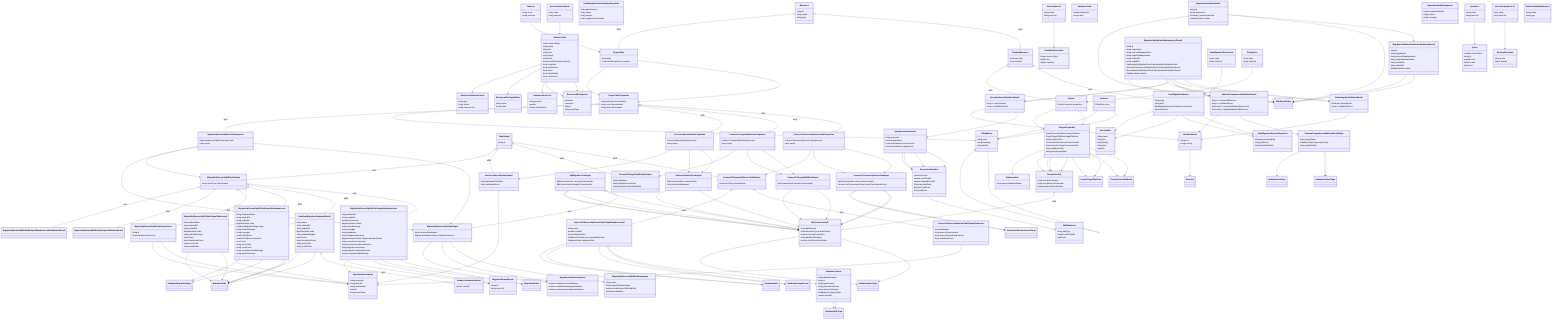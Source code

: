 classDiagram
Resource <|-- TrackedResource : allOf
ConnectionInfo <|-- SqlConnectionInfo : allOf
TrackedResource <|-- DataMigrationService : allOf
Resource <|-- ProjectTask : allOf
ProjectTaskProperties <|-- ConnectToSourceSqlServerTaskProperties : allOf
TaskOutput <|-- ConnectToSourceSqlServerTaskOutput : allOf
ConnectToSourceSqlServerTaskOutput <|-- ConnectToSourceSqlServerTaskOutputTaskLevel : allOf
ConnectToSourceSqlServerTaskOutput <|-- ConnectToSourceSqlServerTaskOutputDatabaseLevel : allOf
ProjectTaskProperties <|-- ConnectToTargetSqlDbTaskProperties : allOf
TaskOutput <|-- ConnectToTargetSqlDbTaskOutput : allOf
ProjectTaskProperties <|-- GetUserTablesSqlTaskProperties : allOf
TaskOutput <|-- GetUserTablesSqlTaskOutput : allOf
ProjectTaskProperties <|-- MigrateSqlServerSqlDbTaskProperties : allOf
SqlMigrationTaskInput <|-- MigrateSqlServerSqlDbTaskInput : allOf
TaskOutput <|-- MigrateSqlServerSqlDbTaskOutput : allOf
MigrateSqlServerSqlDbTaskOutput <|-- MigrateSqlServerSqlDbTaskOutputMigrationLevel : allOf
DataItemMigrationSummaryResult <|-- DatabaseSummaryResult : allOf
MigrateSqlServerSqlDbTaskOutput <|-- MigrateSqlServerSqlDbTaskOutputDatabaseLevel : allOf
MigrateSqlServerSqlDbTaskOutput <|-- MigrateSqlServerSqlDbTaskOutputTableLevel : allOf
MigrateSqlServerSqlDbTaskOutput <|-- MigrateSqlServerSqlDbTaskOutputError : allOf
MigrateSqlServerSqlDbTaskOutput <|-- MigrateSqlServerSqlDbTaskOutputValidationResult : allOf
MigrateSqlServerSqlDbTaskOutput <|-- MigrateSqlServerSqlDbTaskOutputDatabaseLevelValidationResult : allOf
TrackedResource <|-- Project : allOf
ResourceSkusResult --> ResourceSku
ResourceSkusResult : Array<ResourceSku> value
ResourceSkusResult : string nextLink
ResourceSku : string resourceType
ResourceSku : string name
ResourceSku : string tier
ResourceSku : string size
ResourceSku : string family
ResourceSku : string kind
ResourceSku --> ResourceSkuCapacity
ResourceSku --> ResourceSkuCapacity
ResourceSku : ResourceSkuCapacity capacity
ResourceSku : Array<string> locations
ResourceSku : Array<string> apiVersions
ResourceSku --> ResourceSkuCosts
ResourceSku : Array<ResourceSkuCosts> costs
ResourceSku --> ResourceSkuCapabilities
ResourceSku : Array<ResourceSkuCapabilities> capabilities
ResourceSku --> ResourceSkuRestrictions
ResourceSku : Array<ResourceSkuRestrictions> restrictions
ResourceSkuCapacity :  minimum
ResourceSkuCapacity :  maximum
ResourceSkuCapacity :  default
ResourceSkuCapacity : string scaleType
ResourceSkuCosts : string meterID
ResourceSkuCosts :  quantity
ResourceSkuCosts : string extendedUnit
ResourceSkuCapabilities : string name
ResourceSkuCapabilities : string value
ResourceSkuRestrictions : string type
ResourceSkuRestrictions : Array<string> values
ResourceSkuRestrictions : string reasonCode
ApiError --> ODataError
ApiError --> ODataError
ApiError : ODataError error
ODataError : string code
ODataError : string message
ODataError --> ODataError
ODataError : Array<ODataError> details
TrackedResource : Dictionary<string> tags
TrackedResource : string location
Resource : string id
Resource : string name
Resource : string type
SqlConnectionInfo : string dataSource
SqlConnectionInfo --> AuthenticationType
SqlConnectionInfo --> AuthenticationType
SqlConnectionInfo : AuthenticationType authentication
SqlConnectionInfo : boolean encryptConnection
SqlConnectionInfo : string additionalSettings
SqlConnectionInfo : boolean trustServerCertificate
ConnectionInfo : string type discriminator
ConnectionInfo : string userName discriminator
ConnectionInfo : string password discriminator
DataMigrationService : string etag
DataMigrationService : string kind
DataMigrationService --> DataMigrationServiceProperties
DataMigrationService --> DataMigrationServiceProperties
DataMigrationService : DataMigrationServiceProperties properties
DataMigrationService --> ServiceSku
DataMigrationService --> ServiceSku
DataMigrationService : ServiceSku sku
DataMigrationServiceProperties : string provisioningState
DataMigrationServiceProperties : string publicKey
DataMigrationServiceProperties : string virtualSubnetId
ServiceSku : string name
ServiceSku : string tier
ServiceSku : string family
ServiceSku : string size
ServiceSku :  capacity
DataMigrationServiceStatusResponse : string agentVersion
DataMigrationServiceStatusResponse : string status
DataMigrationServiceStatusResponse : string vmSize
DataMigrationServiceStatusResponse : Array<string> supportedTaskTypes
ServiceSkuList --> AvailableServiceSku
ServiceSkuList : Array<AvailableServiceSku> value
ServiceSkuList : string nextLink
AvailableServiceSku : string resourceType
AvailableServiceSku : Object sku
AvailableServiceSku : Object capacity
TaskList --> ProjectTask
TaskList : Array<ProjectTask> value
TaskList : string nextLink
ProjectTask : string etag
ProjectTask --> ProjectTaskProperties
ProjectTask --> ProjectTaskProperties
ProjectTask : ProjectTaskProperties properties
ProjectTaskProperties : string taskType discriminator
ProjectTaskProperties --> ODataError
ProjectTaskProperties : Array<ODataError> errors discriminator
ProjectTaskProperties : string state discriminator
ConnectToSourceSqlServerTaskProperties --> ConnectToSourceSqlServerTaskInput
ConnectToSourceSqlServerTaskProperties --> ConnectToSourceSqlServerTaskInput
ConnectToSourceSqlServerTaskProperties : ConnectToSourceSqlServerTaskInput input
ConnectToSourceSqlServerTaskProperties --> ConnectToSourceSqlServerTaskOutput
ConnectToSourceSqlServerTaskProperties : Array<ConnectToSourceSqlServerTaskOutput> output
ConnectToSourceSqlServerTaskInput --> SqlConnectionInfo
ConnectToSourceSqlServerTaskInput --> SqlConnectionInfo
ConnectToSourceSqlServerTaskInput : SqlConnectionInfo sourceConnectionInfo
ConnectToSourceSqlServerTaskInput --> ServerLevelPermissionsGroup
ConnectToSourceSqlServerTaskInput --> ServerLevelPermissionsGroup
ConnectToSourceSqlServerTaskInput : ServerLevelPermissionsGroup checkPermissionsGroup
ConnectToSourceSqlServerTaskOutput : string resultType discriminator
TaskOutput : string id
ConnectToSourceSqlServerTaskOutputTaskLevel : string databases
ConnectToSourceSqlServerTaskOutputTaskLevel : string sourceServerVersion
ConnectToSourceSqlServerTaskOutputTaskLevel : string sourceServerBrandVersion
ConnectToSourceSqlServerTaskOutputTaskLevel --> ReportableException
ConnectToSourceSqlServerTaskOutputTaskLevel : Array<ReportableException> validationErrors
ReportableException : string message
ReportableException : string filePath
ReportableException : string lineNumber
ReportableException :  hResult
ReportableException : string stackTrace
ConnectToSourceSqlServerTaskOutputDatabaseLevel : string name
ConnectToSourceSqlServerTaskOutputDatabaseLevel : number sizeMB
ConnectToSourceSqlServerTaskOutputDatabaseLevel --> DatabaseFileInfo
ConnectToSourceSqlServerTaskOutputDatabaseLevel : Array<DatabaseFileInfo> databaseFiles
ConnectToSourceSqlServerTaskOutputDatabaseLevel --> DatabaseCompatLevel
ConnectToSourceSqlServerTaskOutputDatabaseLevel --> DatabaseCompatLevel
ConnectToSourceSqlServerTaskOutputDatabaseLevel : DatabaseCompatLevel compatibilityLevel
ConnectToSourceSqlServerTaskOutputDatabaseLevel --> DatabaseState
ConnectToSourceSqlServerTaskOutputDatabaseLevel --> DatabaseState
ConnectToSourceSqlServerTaskOutputDatabaseLevel : DatabaseState databaseState
DatabaseFileInfo : string databaseName
DatabaseFileInfo : string id
DatabaseFileInfo : string logicalName
DatabaseFileInfo : string physicalFullName
DatabaseFileInfo : string restoreFullName
DatabaseFileInfo --> DatabaseFileType
DatabaseFileInfo --> DatabaseFileType
DatabaseFileInfo : DatabaseFileType fileType
DatabaseFileInfo : number sizeMB
ConnectToTargetSqlDbTaskProperties --> ConnectToTargetSqlDbTaskInput
ConnectToTargetSqlDbTaskProperties --> ConnectToTargetSqlDbTaskInput
ConnectToTargetSqlDbTaskProperties : ConnectToTargetSqlDbTaskInput input
ConnectToTargetSqlDbTaskProperties --> ConnectToTargetSqlDbTaskOutput
ConnectToTargetSqlDbTaskProperties : Array<ConnectToTargetSqlDbTaskOutput> output
ConnectToTargetSqlDbTaskInput --> SqlConnectionInfo
ConnectToTargetSqlDbTaskInput --> SqlConnectionInfo
ConnectToTargetSqlDbTaskInput : SqlConnectionInfo targetConnectionInfo
ConnectToTargetSqlDbTaskOutput : string databases
ConnectToTargetSqlDbTaskOutput : string targetServerVersion
ConnectToTargetSqlDbTaskOutput : string targetServerBrandVersion
GetUserTablesSqlTaskProperties --> GetUserTablesSqlTaskInput
GetUserTablesSqlTaskProperties --> GetUserTablesSqlTaskInput
GetUserTablesSqlTaskProperties : GetUserTablesSqlTaskInput input
GetUserTablesSqlTaskProperties --> GetUserTablesSqlTaskOutput
GetUserTablesSqlTaskProperties : Array<GetUserTablesSqlTaskOutput> output
GetUserTablesSqlTaskInput --> SqlConnectionInfo
GetUserTablesSqlTaskInput --> SqlConnectionInfo
GetUserTablesSqlTaskInput : SqlConnectionInfo connectionInfo
GetUserTablesSqlTaskInput : Array<string> selectedDatabases
GetUserTablesSqlTaskOutput : string databasesToTables
GetUserTablesSqlTaskOutput --> ReportableException
GetUserTablesSqlTaskOutput : Array<ReportableException> validationErrors
DatabaseTable : boolean hasRows
DatabaseTable : string name
MigrateSqlServerSqlDbTaskProperties --> MigrateSqlServerSqlDbTaskInput
MigrateSqlServerSqlDbTaskProperties --> MigrateSqlServerSqlDbTaskInput
MigrateSqlServerSqlDbTaskProperties : MigrateSqlServerSqlDbTaskInput input
MigrateSqlServerSqlDbTaskProperties --> MigrateSqlServerSqlDbTaskOutput
MigrateSqlServerSqlDbTaskProperties : Array<MigrateSqlServerSqlDbTaskOutput> output
MigrateSqlServerSqlDbTaskInput --> MigrateSqlServerSqlDbDatabaseInput
MigrateSqlServerSqlDbTaskInput : Array<MigrateSqlServerSqlDbDatabaseInput> selectedDatabases
MigrateSqlServerSqlDbTaskInput --> MigrationValidationOptions
MigrateSqlServerSqlDbTaskInput --> MigrationValidationOptions
MigrateSqlServerSqlDbTaskInput : MigrationValidationOptions validationOptions
MigrateSqlServerSqlDbDatabaseInput : string name
MigrateSqlServerSqlDbDatabaseInput : string targetDatabaseName
MigrateSqlServerSqlDbDatabaseInput : boolean makeSourceDbReadOnly
MigrateSqlServerSqlDbDatabaseInput : Dictionary<string> tableMap
MigrateSqlServerSqlDbTaskOutput : string resultType discriminator
MigrateSqlServerSqlDbTaskOutputMigrationLevel : string startedOn
MigrateSqlServerSqlDbTaskOutputMigrationLevel : string endedOn
MigrateSqlServerSqlDbTaskOutputMigrationLevel :  durationInSeconds
MigrateSqlServerSqlDbTaskOutputMigrationLevel --> MigrationStatus
MigrateSqlServerSqlDbTaskOutputMigrationLevel --> MigrationStatus
MigrateSqlServerSqlDbTaskOutputMigrationLevel : MigrationStatus status
MigrateSqlServerSqlDbTaskOutputMigrationLevel : string statusMessage
MigrateSqlServerSqlDbTaskOutputMigrationLevel : string message
MigrateSqlServerSqlDbTaskOutputMigrationLevel : string databases
MigrateSqlServerSqlDbTaskOutputMigrationLevel : string databaseSummary
MigrateSqlServerSqlDbTaskOutputMigrationLevel --> MigrationReportResult
MigrateSqlServerSqlDbTaskOutputMigrationLevel --> MigrationReportResult
MigrateSqlServerSqlDbTaskOutputMigrationLevel : MigrationReportResult migrationReportResult
MigrateSqlServerSqlDbTaskOutputMigrationLevel : string sourceServerVersion
MigrateSqlServerSqlDbTaskOutputMigrationLevel : string sourceServerBrandVersion
MigrateSqlServerSqlDbTaskOutputMigrationLevel : string targetServerVersion
MigrateSqlServerSqlDbTaskOutputMigrationLevel : string targetServerBrandVersion
MigrateSqlServerSqlDbTaskOutputMigrationLevel --> ReportableException
MigrateSqlServerSqlDbTaskOutputMigrationLevel : Array<ReportableException> exceptionsAndWarnings
DatabaseSummaryResult : number sizeMB
DataItemMigrationSummaryResult : string name
DataItemMigrationSummaryResult : string startedOn
DataItemMigrationSummaryResult : string endedOn
DataItemMigrationSummaryResult --> MigrationState
DataItemMigrationSummaryResult --> MigrationState
DataItemMigrationSummaryResult : MigrationState state
DataItemMigrationSummaryResult : string statusMessage
DataItemMigrationSummaryResult :  itemsCount
DataItemMigrationSummaryResult :  itemsCompletedCount
DataItemMigrationSummaryResult : string errorPrefix
DataItemMigrationSummaryResult : string resultPrefix
MigrateSqlServerSqlDbTaskOutputDatabaseLevel : string databaseName
MigrateSqlServerSqlDbTaskOutputDatabaseLevel : string startedOn
MigrateSqlServerSqlDbTaskOutputDatabaseLevel : string endedOn
MigrateSqlServerSqlDbTaskOutputDatabaseLevel --> MigrationState
MigrateSqlServerSqlDbTaskOutputDatabaseLevel --> MigrationState
MigrateSqlServerSqlDbTaskOutputDatabaseLevel : MigrationState state
MigrateSqlServerSqlDbTaskOutputDatabaseLevel --> DatabaseMigrationStage
MigrateSqlServerSqlDbTaskOutputDatabaseLevel --> DatabaseMigrationStage
MigrateSqlServerSqlDbTaskOutputDatabaseLevel : DatabaseMigrationStage stage
MigrateSqlServerSqlDbTaskOutputDatabaseLevel : string statusMessage
MigrateSqlServerSqlDbTaskOutputDatabaseLevel : string message
MigrateSqlServerSqlDbTaskOutputDatabaseLevel :  numberOfObjects
MigrateSqlServerSqlDbTaskOutputDatabaseLevel :  numberOfObjectsCompleted
MigrateSqlServerSqlDbTaskOutputDatabaseLevel :  errorCount
MigrateSqlServerSqlDbTaskOutputDatabaseLevel : string errorPrefix
MigrateSqlServerSqlDbTaskOutputDatabaseLevel : string resultPrefix
MigrateSqlServerSqlDbTaskOutputDatabaseLevel --> ReportableException
MigrateSqlServerSqlDbTaskOutputDatabaseLevel : Array<ReportableException> exceptionsAndWarnings
MigrateSqlServerSqlDbTaskOutputDatabaseLevel : string objectSummary
MigrateSqlServerSqlDbTaskOutputTableLevel : string objectName
MigrateSqlServerSqlDbTaskOutputTableLevel : string startedOn
MigrateSqlServerSqlDbTaskOutputTableLevel : string endedOn
MigrateSqlServerSqlDbTaskOutputTableLevel --> MigrationState
MigrateSqlServerSqlDbTaskOutputTableLevel --> MigrationState
MigrateSqlServerSqlDbTaskOutputTableLevel : MigrationState state
MigrateSqlServerSqlDbTaskOutputTableLevel : string statusMessage
MigrateSqlServerSqlDbTaskOutputTableLevel :  itemsCount
MigrateSqlServerSqlDbTaskOutputTableLevel :  itemsCompletedCount
MigrateSqlServerSqlDbTaskOutputTableLevel : string errorPrefix
MigrateSqlServerSqlDbTaskOutputTableLevel : string resultPrefix
MigrateSqlServerSqlDbTaskOutputError : string id
MigrateSqlServerSqlDbTaskOutputError --> ReportableException
MigrateSqlServerSqlDbTaskOutputError --> ReportableException
MigrateSqlServerSqlDbTaskOutputError : ReportableException error
MigrationValidationResult : string id
MigrationValidationResult : string migrationId
MigrationValidationResult --> MigrationValidationDatabaseSummaryResult
MigrationValidationResult : Dictionary<MigrationValidationDatabaseSummaryResult> summaryResults
MigrationValidationResult --> ValidationStatus
MigrationValidationResult --> ValidationStatus
MigrationValidationResult : ValidationStatus status
MigrationValidationDatabaseSummaryResult : string id
MigrationValidationDatabaseSummaryResult : string migrationId
MigrationValidationDatabaseSummaryResult : string sourceDatabaseName
MigrationValidationDatabaseSummaryResult : string targetDatabaseName
MigrationValidationDatabaseSummaryResult : string startedOn
MigrationValidationDatabaseSummaryResult : string endedOn
MigrationValidationDatabaseSummaryResult --> ValidationStatus
MigrationValidationDatabaseSummaryResult --> ValidationStatus
MigrationValidationDatabaseSummaryResult : ValidationStatus status
MigrationValidationDatabaseLevelResult : string id
MigrationValidationDatabaseLevelResult : string migrationId
MigrationValidationDatabaseLevelResult : string sourceDatabaseName
MigrationValidationDatabaseLevelResult : string targetDatabaseName
MigrationValidationDatabaseLevelResult : string startedOn
MigrationValidationDatabaseLevelResult : string endedOn
MigrationValidationDatabaseLevelResult --> DataIntegrityValidationResult
MigrationValidationDatabaseLevelResult --> DataIntegrityValidationResult
MigrationValidationDatabaseLevelResult : DataIntegrityValidationResult dataIntegrityValidationResult
MigrationValidationDatabaseLevelResult --> SchemaComparisonValidationResult
MigrationValidationDatabaseLevelResult --> SchemaComparisonValidationResult
MigrationValidationDatabaseLevelResult : SchemaComparisonValidationResult schemaValidationResult
MigrationValidationDatabaseLevelResult --> QueryAnalysisValidationResult
MigrationValidationDatabaseLevelResult --> QueryAnalysisValidationResult
MigrationValidationDatabaseLevelResult : QueryAnalysisValidationResult queryAnalysisValidationResult
MigrationValidationDatabaseLevelResult --> ValidationStatus
MigrationValidationDatabaseLevelResult --> ValidationStatus
MigrationValidationDatabaseLevelResult : ValidationStatus status
DataIntegrityValidationResult : Dictionary<string> failedObjects
DataIntegrityValidationResult --> ValidationError
DataIntegrityValidationResult : Array<> validationErrors
ValidationError : string text
ValidationError --> Severity
ValidationError : string severity
SchemaComparisonValidationResult --> SchemaComparisonValidationResultType
SchemaComparisonValidationResult : Array<> schemaDifferences
SchemaComparisonValidationResult --> ValidationError
SchemaComparisonValidationResult : Array<> validationErrors
SchemaComparisonValidationResult : Dictionary<> sourceDatabaseObjectCount
SchemaComparisonValidationResult : Dictionary<> targetDatabaseObjectCount
SchemaComparisonValidationResultType : string objectName
SchemaComparisonValidationResultType --> DatabaseObjectType
SchemaComparisonValidationResultType --> DatabaseObjectType
SchemaComparisonValidationResultType : DatabaseObjectType objectType
SchemaComparisonValidationResultType --> UpdateActionType
SchemaComparisonValidationResultType : string updateAction
QueryAnalysisValidationResult --> QueryExecutionResult
QueryAnalysisValidationResult : Array<> queryResults
QueryAnalysisValidationResult --> ValidationError
QueryAnalysisValidationResult : Array<> validationErrors
QueryExecutionResult : string queryText
QueryExecutionResult :  statementsInBatch
QueryExecutionResult --> ExecutionStatistics
QueryExecutionResult --> ExecutionStatistics
QueryExecutionResult : ExecutionStatistics sourceResult
QueryExecutionResult --> ExecutionStatistics
QueryExecutionResult --> ExecutionStatistics
QueryExecutionResult : ExecutionStatistics targetResult
ExecutionStatistics :  executionCount
ExecutionStatistics : number cpuTimeMs
ExecutionStatistics : number elapsedTimeMs
ExecutionStatistics --> WaitStatistics
ExecutionStatistics : Dictionary<WaitStatistics> waitStats
ExecutionStatistics : boolean hasErrors
ExecutionStatistics : Array<string> sqlErrors
WaitStatistics : string waitType
WaitStatistics : number waitTimeMs
WaitStatistics :  waitCount
MigrationReportResult : string id
MigrationReportResult : string reportUrl
MigrationValidationOptions : boolean enableSchemaValidation
MigrationValidationOptions : boolean enableDataIntegrityValidation
MigrationValidationOptions : boolean enableQueryAnalysisValidation
SqlMigrationTaskInput --> SqlConnectionInfo
SqlMigrationTaskInput --> SqlConnectionInfo
SqlMigrationTaskInput : SqlConnectionInfo sourceConnectionInfo
SqlMigrationTaskInput --> SqlConnectionInfo
SqlMigrationTaskInput --> SqlConnectionInfo
SqlMigrationTaskInput : SqlConnectionInfo targetConnectionInfo
NameAvailabilityResponse : boolean nameAvailable
NameAvailabilityResponse : string reason
NameAvailabilityResponse : string message
DataMigrationServiceList --> DataMigrationService
DataMigrationServiceList : Array<DataMigrationService> value
DataMigrationServiceList : string nextLink
ProjectList --> Project
ProjectList : Array<Project> value
ProjectList : string nextLink
Project --> ProjectProperties
Project --> ProjectProperties
Project : ProjectProperties properties
ProjectProperties --> ProjectSourcePlatform
ProjectProperties --> ProjectSourcePlatform
ProjectProperties : ProjectSourcePlatform sourcePlatform
ProjectProperties --> ProjectTargetPlatform
ProjectProperties --> ProjectTargetPlatform
ProjectProperties : ProjectTargetPlatform targetPlatform
ProjectProperties : string creationTime
ProjectProperties --> ConnectionInfo
ProjectProperties --> ConnectionInfo
ProjectProperties : ConnectionInfo sourceConnectionInfo
ProjectProperties --> ConnectionInfo
ProjectProperties --> ConnectionInfo
ProjectProperties : ConnectionInfo targetConnectionInfo
ProjectProperties --> DatabaseInfo
ProjectProperties : Array<DatabaseInfo> databasesInfo
ProjectProperties : string provisioningState
DatabaseInfo : string sourceDatabaseName
QuotaList --> Quota
QuotaList : Array<Quota> value
QuotaList : string nextLink
Quota : number currentValue
Quota : string id
Quota : number limit
Quota : Object name
Quota : string unit
ServiceOperationList --> ServiceOperation
ServiceOperationList : Array<ServiceOperation> value
ServiceOperationList : string nextLink
ServiceOperation : string name
ServiceOperation : Object display
NameAvailabilityRequest : string name
NameAvailabilityRequest : string type